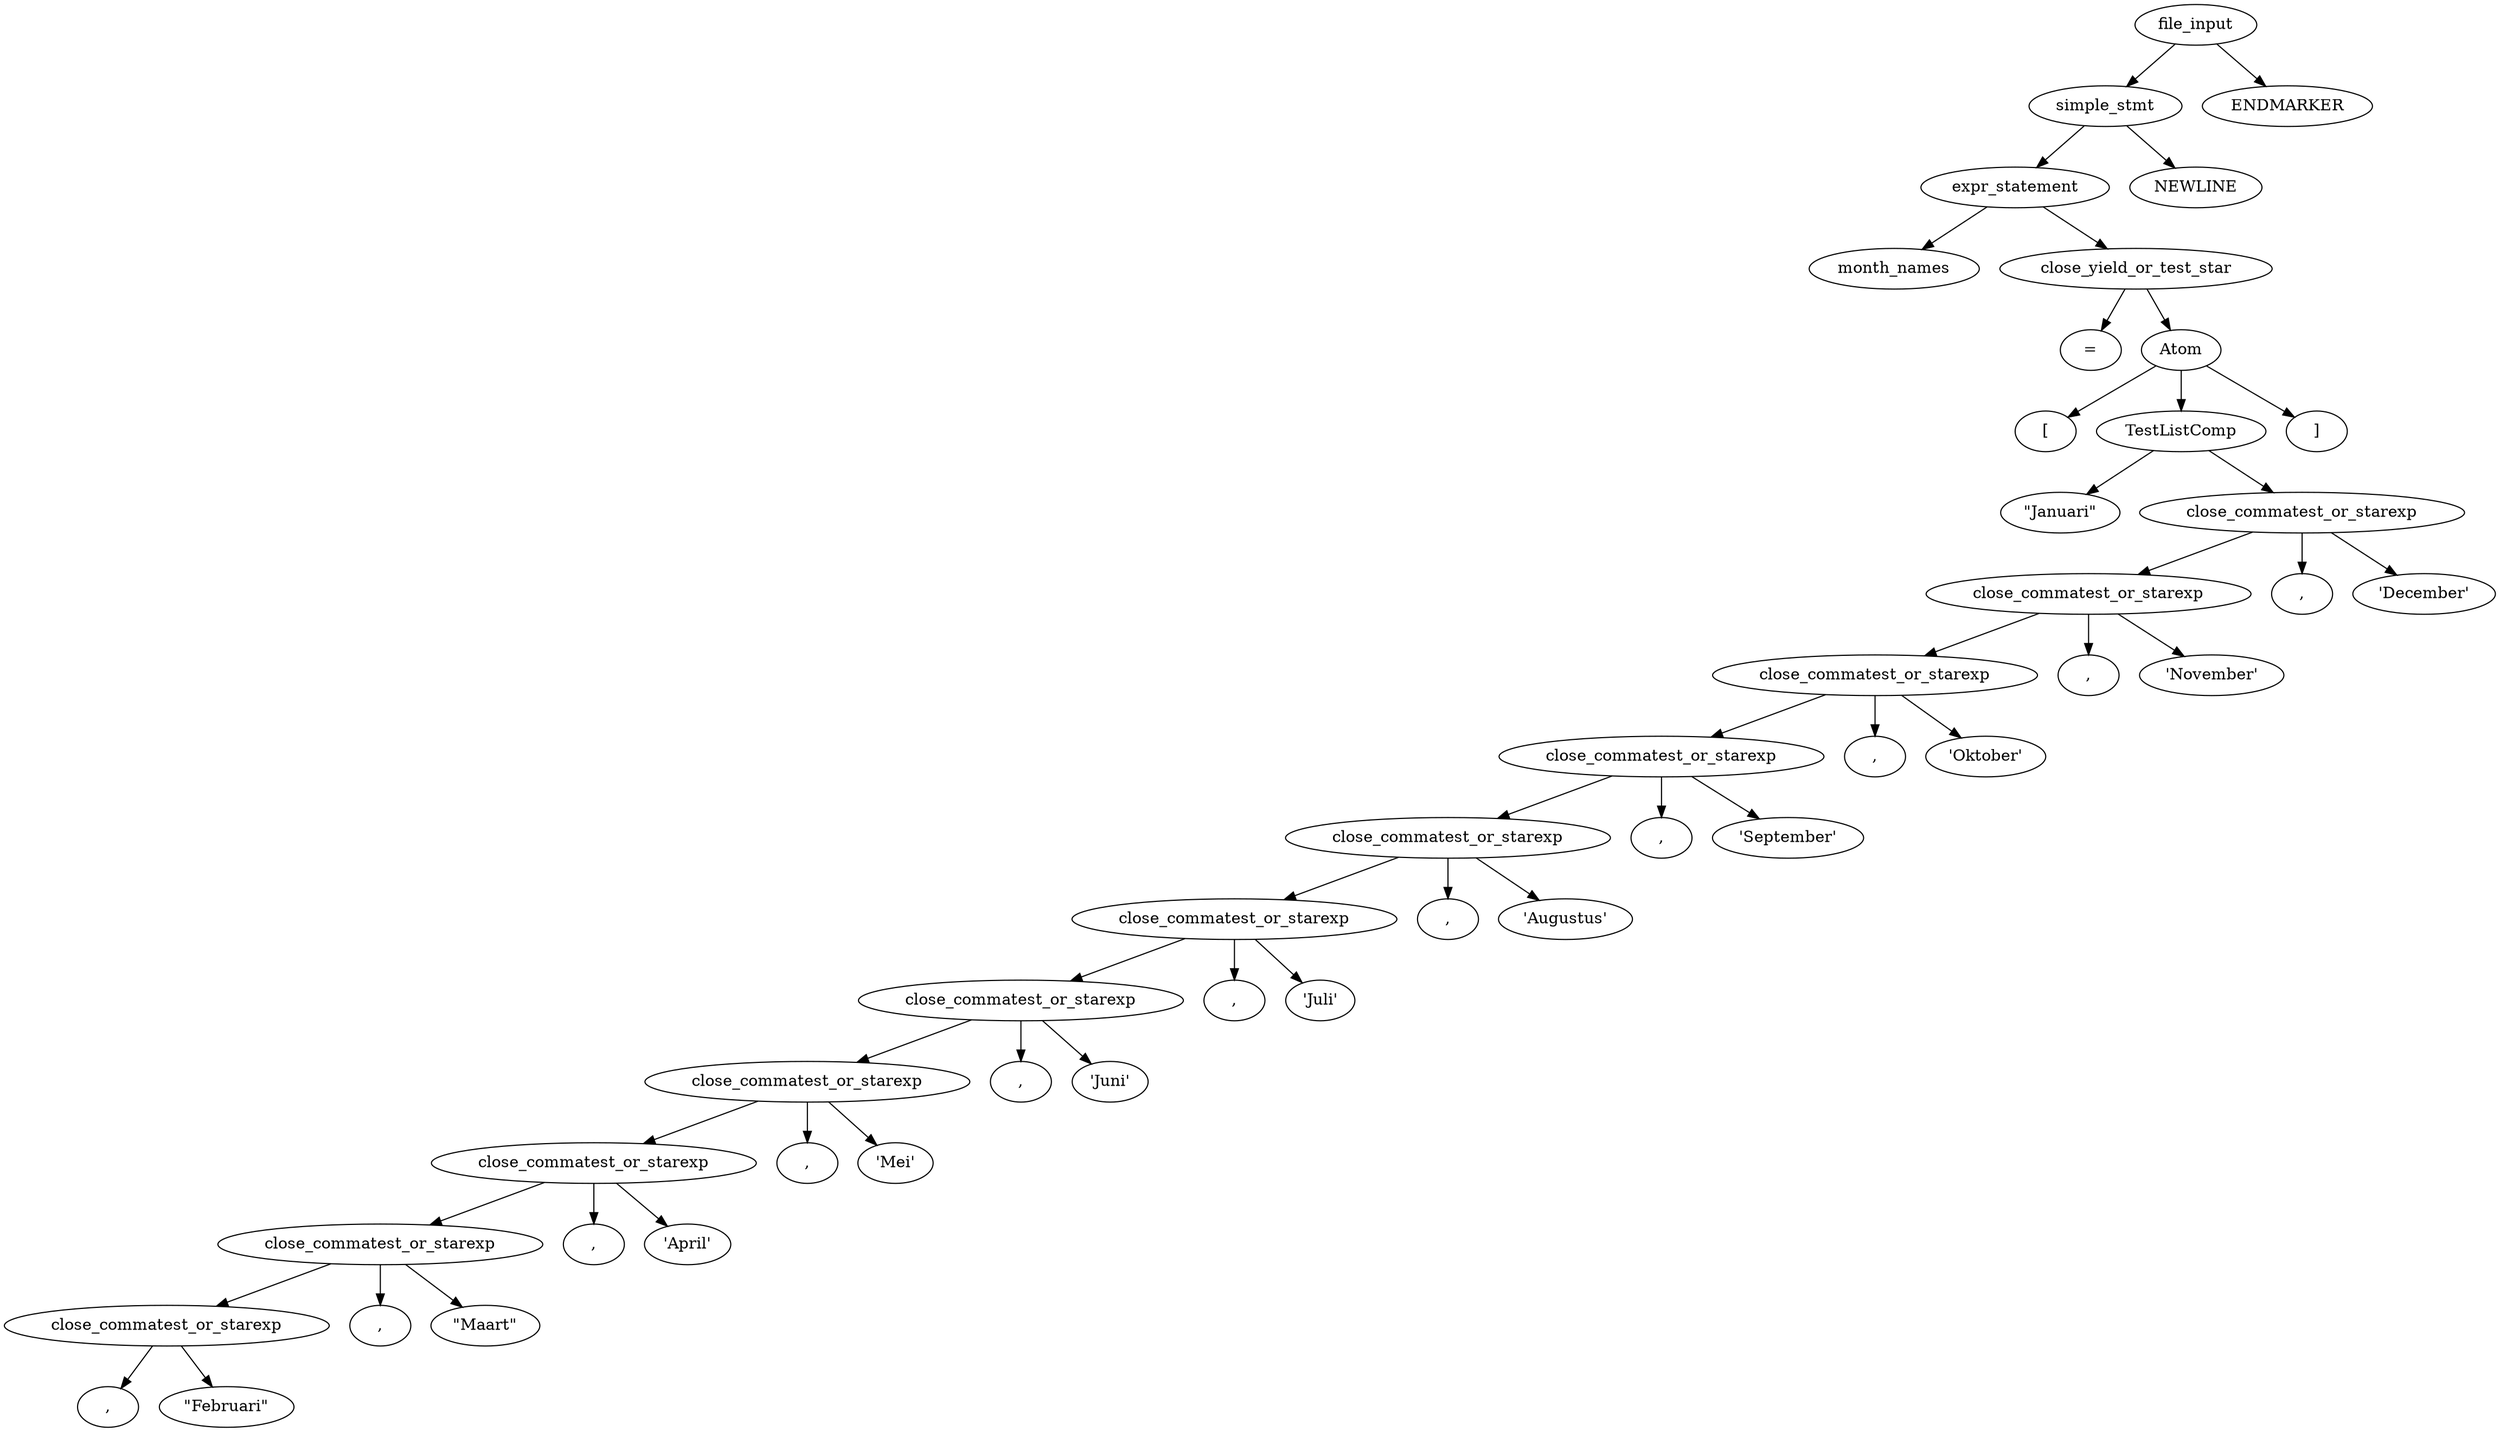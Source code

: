 digraph AST{
1[label="file_input"]
2[label="simple_stmt"]
3[label="expr_statement"]
4[label="month_names"]
5[label="close_yield_or_test_star"]
6[label="="]
7[label="Atom"]
8[label="["]
9[label="TestListComp"]
10[label="\"Januari\""]
11[label="close_commatest_or_starexp"]
12[label="close_commatest_or_starexp"]
13[label="close_commatest_or_starexp"]
14[label="close_commatest_or_starexp"]
15[label="close_commatest_or_starexp"]
16[label="close_commatest_or_starexp"]
17[label="close_commatest_or_starexp"]
18[label="close_commatest_or_starexp"]
19[label="close_commatest_or_starexp"]
20[label="close_commatest_or_starexp"]
21[label="close_commatest_or_starexp"]
22[label=","]
23[label="\"Februari\""]
24[label=","]
25[label="\"Maart\""]
26[label=","]
27[label="\'April\'"]
28[label=","]
29[label="\'Mei\'"]
30[label=","]
31[label="\'Juni\'"]
32[label=","]
33[label="\'Juli\'"]
34[label=","]
35[label="\'Augustus\'"]
36[label=","]
37[label="\'September\'"]
38[label=","]
39[label="\'Oktober\'"]
40[label=","]
41[label="\'November\'"]
42[label=","]
43[label="\'December\'"]
44[label="]"]
45[label="NEWLINE"]
46[label="ENDMARKER"]
1 -> 2
2 -> 3
3 -> 4
3 -> 5
5 -> 6
5 -> 7
7 -> 8
7 -> 9
9 -> 10
9 -> 11
11 -> 12
12 -> 13
13 -> 14
14 -> 15
15 -> 16
16 -> 17
17 -> 18
18 -> 19
19 -> 20
20 -> 21
21 -> 22
21 -> 23
20 -> 24
20 -> 25
19 -> 26
19 -> 27
18 -> 28
18 -> 29
17 -> 30
17 -> 31
16 -> 32
16 -> 33
15 -> 34
15 -> 35
14 -> 36
14 -> 37
13 -> 38
13 -> 39
12 -> 40
12 -> 41
11 -> 42
11 -> 43
7 -> 44
2 -> 45
1 -> 46
}
